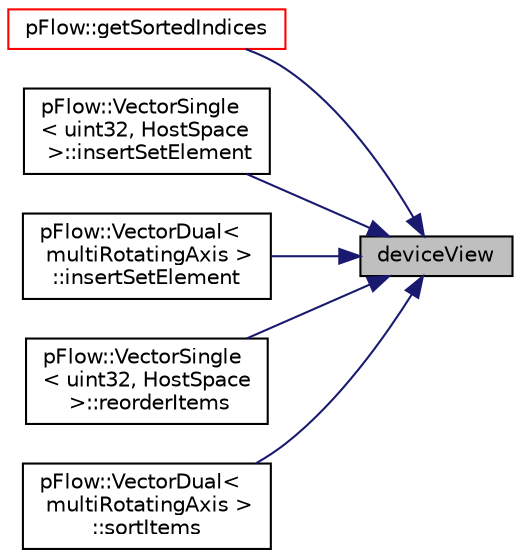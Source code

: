 digraph "deviceView"
{
 // LATEX_PDF_SIZE
  edge [fontname="Helvetica",fontsize="10",labelfontname="Helvetica",labelfontsize="10"];
  node [fontname="Helvetica",fontsize="10",shape=record];
  rankdir="RL";
  Node1 [label="deviceView",height=0.2,width=0.4,color="black", fillcolor="grey75", style="filled", fontcolor="black",tooltip="Return Device view."];
  Node1 -> Node2 [dir="back",color="midnightblue",fontsize="10",style="solid",fontname="Helvetica"];
  Node2 [label="pFlow::getSortedIndices",height=0.2,width=0.4,color="red", fillcolor="white", style="filled",URL="$namespacepFlow.html#a0326b52c0c892dc9732af2580c7bfe6d",tooltip=" "];
  Node1 -> Node4 [dir="back",color="midnightblue",fontsize="10",style="solid",fontname="Helvetica"];
  Node4 [label="pFlow::VectorSingle\l\< uint32, HostSpace\l \>::insertSetElement",height=0.2,width=0.4,color="black", fillcolor="white", style="filled",URL="$classpFlow_1_1VectorSingle.html#adfafd86c74ac8d2c0f0864cb84e92eaa",tooltip=" "];
  Node1 -> Node5 [dir="back",color="midnightblue",fontsize="10",style="solid",fontname="Helvetica"];
  Node5 [label="pFlow::VectorDual\<\l multiRotatingAxis \>\l::insertSetElement",height=0.2,width=0.4,color="black", fillcolor="white", style="filled",URL="$classpFlow_1_1VectorDual.html#a7931a57163eb363a3ca7db6ffa438479",tooltip=" "];
  Node1 -> Node6 [dir="back",color="midnightblue",fontsize="10",style="solid",fontname="Helvetica"];
  Node6 [label="pFlow::VectorSingle\l\< uint32, HostSpace\l \>::reorderItems",height=0.2,width=0.4,color="black", fillcolor="white", style="filled",URL="$classpFlow_1_1VectorSingle.html#afa4e3ea7e9d5cbc697964d32a9e4424b",tooltip=" "];
  Node1 -> Node7 [dir="back",color="midnightblue",fontsize="10",style="solid",fontname="Helvetica"];
  Node7 [label="pFlow::VectorDual\<\l multiRotatingAxis \>\l::sortItems",height=0.2,width=0.4,color="black", fillcolor="white", style="filled",URL="$classpFlow_1_1VectorDual.html#a9b59e3e31ed18fe659636b63987c2930",tooltip=" "];
}
